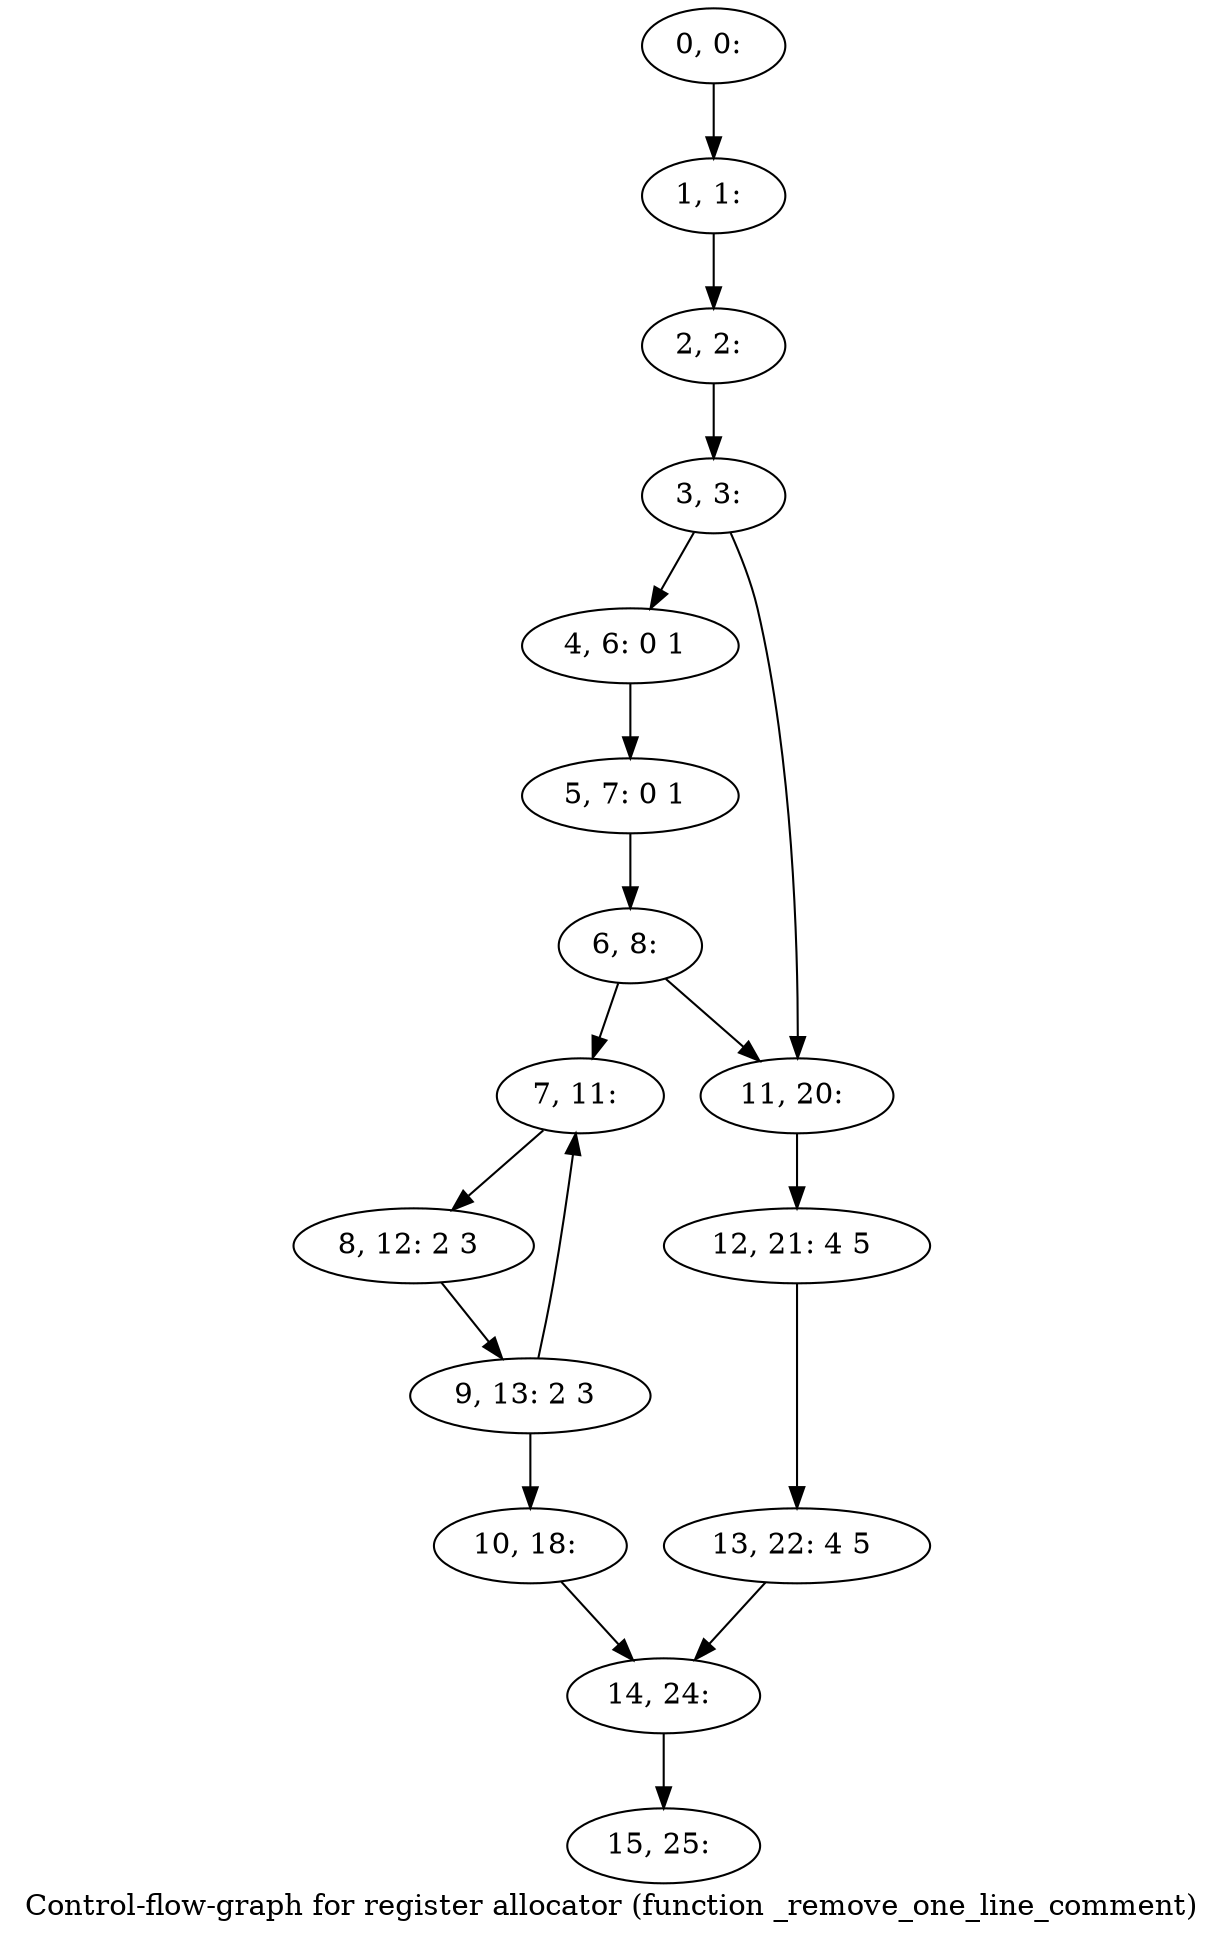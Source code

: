 digraph G {
graph [label="Control-flow-graph for register allocator (function _remove_one_line_comment)"]
0[label="0, 0: "];
1[label="1, 1: "];
2[label="2, 2: "];
3[label="3, 3: "];
4[label="4, 6: 0 1 "];
5[label="5, 7: 0 1 "];
6[label="6, 8: "];
7[label="7, 11: "];
8[label="8, 12: 2 3 "];
9[label="9, 13: 2 3 "];
10[label="10, 18: "];
11[label="11, 20: "];
12[label="12, 21: 4 5 "];
13[label="13, 22: 4 5 "];
14[label="14, 24: "];
15[label="15, 25: "];
0->1 ;
1->2 ;
2->3 ;
3->4 ;
3->11 ;
4->5 ;
5->6 ;
6->7 ;
6->11 ;
7->8 ;
8->9 ;
9->10 ;
9->7 ;
10->14 ;
11->12 ;
12->13 ;
13->14 ;
14->15 ;
}
